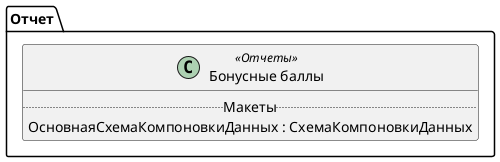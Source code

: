 ﻿@startuml БонусныеБаллы
'!include templates.wsd
'..\include templates.wsd
class Отчет.БонусныеБаллы as "Бонусные баллы" <<Отчеты>>
{
..Макеты..
ОсновнаяСхемаКомпоновкиДанных : СхемаКомпоновкиДанных
}
@enduml
